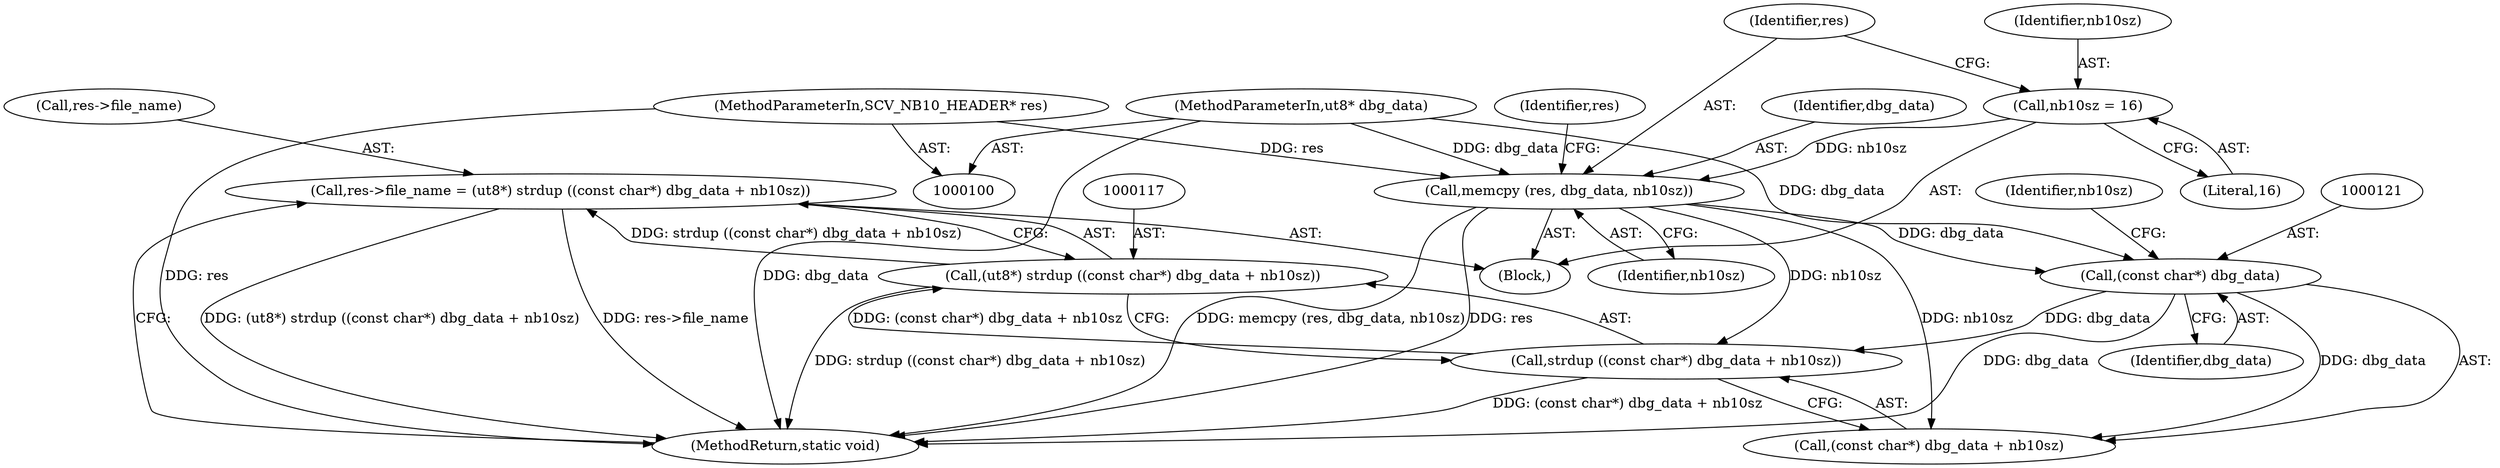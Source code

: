 digraph "1_radare2_4e1cf0d3e6f6fe2552a269def0af1cd2403e266c_0@integer" {
"1000112" [label="(Call,res->file_name = (ut8*) strdup ((const char*) dbg_data + nb10sz))"];
"1000116" [label="(Call,(ut8*) strdup ((const char*) dbg_data + nb10sz))"];
"1000118" [label="(Call,strdup ((const char*) dbg_data + nb10sz))"];
"1000120" [label="(Call,(const char*) dbg_data)"];
"1000108" [label="(Call,memcpy (res, dbg_data, nb10sz))"];
"1000102" [label="(MethodParameterIn,SCV_NB10_HEADER* res)"];
"1000101" [label="(MethodParameterIn,ut8* dbg_data)"];
"1000105" [label="(Call,nb10sz = 16)"];
"1000116" [label="(Call,(ut8*) strdup ((const char*) dbg_data + nb10sz))"];
"1000124" [label="(MethodReturn,static void)"];
"1000114" [label="(Identifier,res)"];
"1000118" [label="(Call,strdup ((const char*) dbg_data + nb10sz))"];
"1000123" [label="(Identifier,nb10sz)"];
"1000119" [label="(Call,(const char*) dbg_data + nb10sz)"];
"1000120" [label="(Call,(const char*) dbg_data)"];
"1000110" [label="(Identifier,dbg_data)"];
"1000105" [label="(Call,nb10sz = 16)"];
"1000108" [label="(Call,memcpy (res, dbg_data, nb10sz))"];
"1000107" [label="(Literal,16)"];
"1000103" [label="(Block,)"];
"1000112" [label="(Call,res->file_name = (ut8*) strdup ((const char*) dbg_data + nb10sz))"];
"1000111" [label="(Identifier,nb10sz)"];
"1000106" [label="(Identifier,nb10sz)"];
"1000101" [label="(MethodParameterIn,ut8* dbg_data)"];
"1000102" [label="(MethodParameterIn,SCV_NB10_HEADER* res)"];
"1000113" [label="(Call,res->file_name)"];
"1000109" [label="(Identifier,res)"];
"1000122" [label="(Identifier,dbg_data)"];
"1000112" -> "1000103"  [label="AST: "];
"1000112" -> "1000116"  [label="CFG: "];
"1000113" -> "1000112"  [label="AST: "];
"1000116" -> "1000112"  [label="AST: "];
"1000124" -> "1000112"  [label="CFG: "];
"1000112" -> "1000124"  [label="DDG: (ut8*) strdup ((const char*) dbg_data + nb10sz)"];
"1000112" -> "1000124"  [label="DDG: res->file_name"];
"1000116" -> "1000112"  [label="DDG: strdup ((const char*) dbg_data + nb10sz)"];
"1000116" -> "1000118"  [label="CFG: "];
"1000117" -> "1000116"  [label="AST: "];
"1000118" -> "1000116"  [label="AST: "];
"1000116" -> "1000124"  [label="DDG: strdup ((const char*) dbg_data + nb10sz)"];
"1000118" -> "1000116"  [label="DDG: (const char*) dbg_data + nb10sz"];
"1000118" -> "1000119"  [label="CFG: "];
"1000119" -> "1000118"  [label="AST: "];
"1000118" -> "1000124"  [label="DDG: (const char*) dbg_data + nb10sz"];
"1000120" -> "1000118"  [label="DDG: dbg_data"];
"1000108" -> "1000118"  [label="DDG: nb10sz"];
"1000120" -> "1000119"  [label="AST: "];
"1000120" -> "1000122"  [label="CFG: "];
"1000121" -> "1000120"  [label="AST: "];
"1000122" -> "1000120"  [label="AST: "];
"1000123" -> "1000120"  [label="CFG: "];
"1000120" -> "1000124"  [label="DDG: dbg_data"];
"1000120" -> "1000119"  [label="DDG: dbg_data"];
"1000108" -> "1000120"  [label="DDG: dbg_data"];
"1000101" -> "1000120"  [label="DDG: dbg_data"];
"1000108" -> "1000103"  [label="AST: "];
"1000108" -> "1000111"  [label="CFG: "];
"1000109" -> "1000108"  [label="AST: "];
"1000110" -> "1000108"  [label="AST: "];
"1000111" -> "1000108"  [label="AST: "];
"1000114" -> "1000108"  [label="CFG: "];
"1000108" -> "1000124"  [label="DDG: memcpy (res, dbg_data, nb10sz)"];
"1000108" -> "1000124"  [label="DDG: res"];
"1000102" -> "1000108"  [label="DDG: res"];
"1000101" -> "1000108"  [label="DDG: dbg_data"];
"1000105" -> "1000108"  [label="DDG: nb10sz"];
"1000108" -> "1000119"  [label="DDG: nb10sz"];
"1000102" -> "1000100"  [label="AST: "];
"1000102" -> "1000124"  [label="DDG: res"];
"1000101" -> "1000100"  [label="AST: "];
"1000101" -> "1000124"  [label="DDG: dbg_data"];
"1000105" -> "1000103"  [label="AST: "];
"1000105" -> "1000107"  [label="CFG: "];
"1000106" -> "1000105"  [label="AST: "];
"1000107" -> "1000105"  [label="AST: "];
"1000109" -> "1000105"  [label="CFG: "];
}
